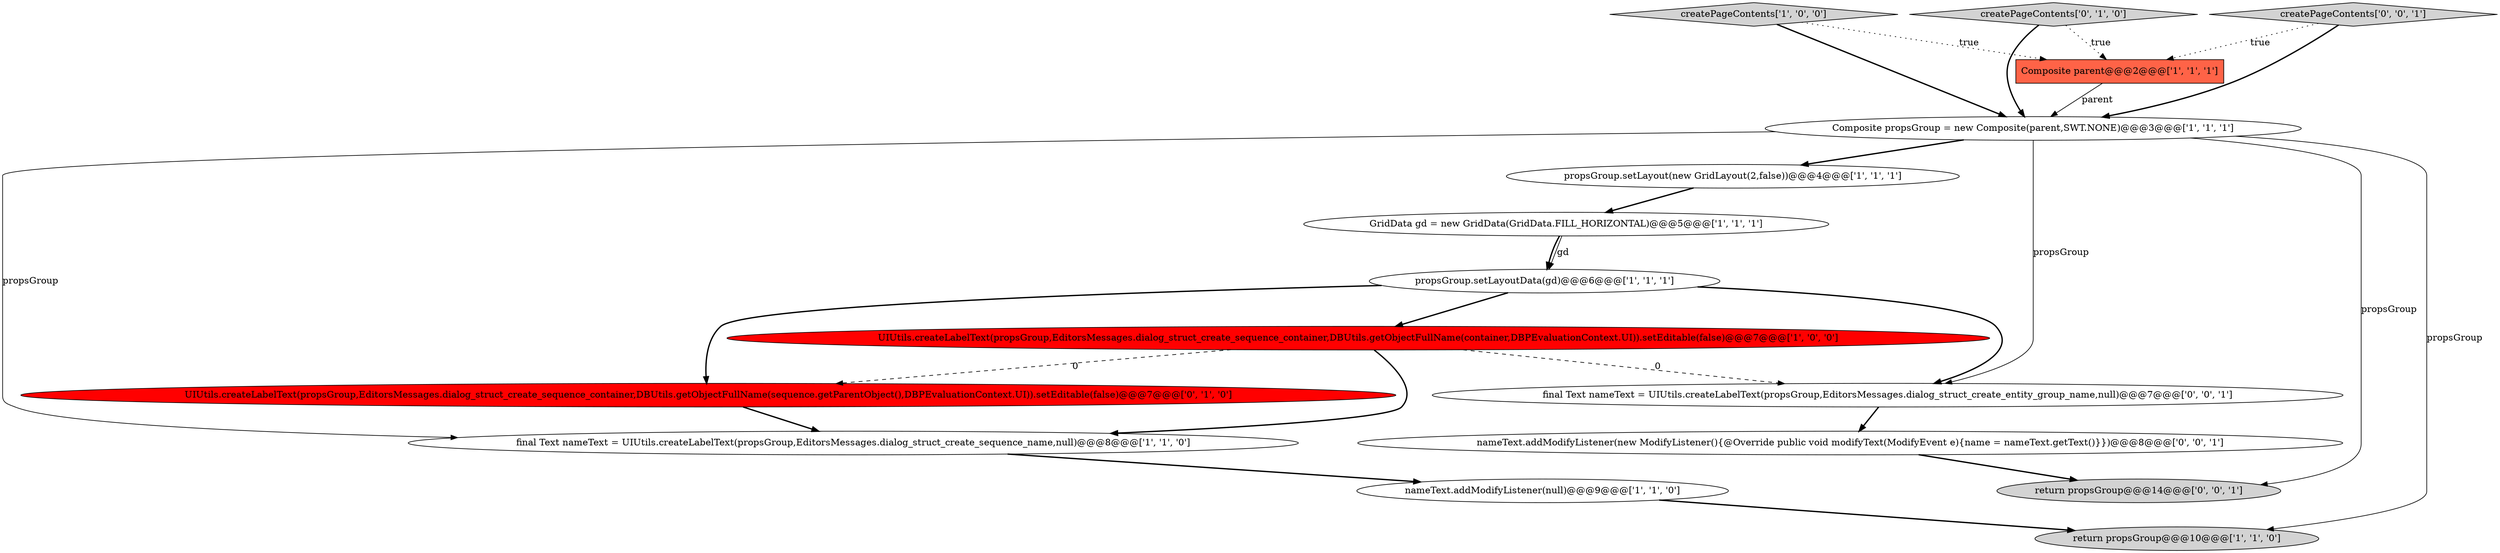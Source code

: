 digraph {
15 [style = filled, label = "nameText.addModifyListener(new ModifyListener(){@Override public void modifyText(ModifyEvent e){name = nameText.getText()}})@@@8@@@['0', '0', '1']", fillcolor = white, shape = ellipse image = "AAA0AAABBB3BBB"];
14 [style = filled, label = "return propsGroup@@@14@@@['0', '0', '1']", fillcolor = lightgray, shape = ellipse image = "AAA0AAABBB3BBB"];
7 [style = filled, label = "final Text nameText = UIUtils.createLabelText(propsGroup,EditorsMessages.dialog_struct_create_sequence_name,null)@@@8@@@['1', '1', '0']", fillcolor = white, shape = ellipse image = "AAA0AAABBB1BBB"];
3 [style = filled, label = "nameText.addModifyListener(null)@@@9@@@['1', '1', '0']", fillcolor = white, shape = ellipse image = "AAA0AAABBB1BBB"];
0 [style = filled, label = "Composite propsGroup = new Composite(parent,SWT.NONE)@@@3@@@['1', '1', '1']", fillcolor = white, shape = ellipse image = "AAA0AAABBB1BBB"];
5 [style = filled, label = "createPageContents['1', '0', '0']", fillcolor = lightgray, shape = diamond image = "AAA0AAABBB1BBB"];
1 [style = filled, label = "GridData gd = new GridData(GridData.FILL_HORIZONTAL)@@@5@@@['1', '1', '1']", fillcolor = white, shape = ellipse image = "AAA0AAABBB1BBB"];
9 [style = filled, label = "Composite parent@@@2@@@['1', '1', '1']", fillcolor = tomato, shape = box image = "AAA0AAABBB1BBB"];
10 [style = filled, label = "UIUtils.createLabelText(propsGroup,EditorsMessages.dialog_struct_create_sequence_container,DBUtils.getObjectFullName(sequence.getParentObject(),DBPEvaluationContext.UI)).setEditable(false)@@@7@@@['0', '1', '0']", fillcolor = red, shape = ellipse image = "AAA1AAABBB2BBB"];
4 [style = filled, label = "return propsGroup@@@10@@@['1', '1', '0']", fillcolor = lightgray, shape = ellipse image = "AAA0AAABBB1BBB"];
11 [style = filled, label = "createPageContents['0', '1', '0']", fillcolor = lightgray, shape = diamond image = "AAA0AAABBB2BBB"];
2 [style = filled, label = "propsGroup.setLayoutData(gd)@@@6@@@['1', '1', '1']", fillcolor = white, shape = ellipse image = "AAA0AAABBB1BBB"];
6 [style = filled, label = "propsGroup.setLayout(new GridLayout(2,false))@@@4@@@['1', '1', '1']", fillcolor = white, shape = ellipse image = "AAA0AAABBB1BBB"];
13 [style = filled, label = "createPageContents['0', '0', '1']", fillcolor = lightgray, shape = diamond image = "AAA0AAABBB3BBB"];
12 [style = filled, label = "final Text nameText = UIUtils.createLabelText(propsGroup,EditorsMessages.dialog_struct_create_entity_group_name,null)@@@7@@@['0', '0', '1']", fillcolor = white, shape = ellipse image = "AAA0AAABBB3BBB"];
8 [style = filled, label = "UIUtils.createLabelText(propsGroup,EditorsMessages.dialog_struct_create_sequence_container,DBUtils.getObjectFullName(container,DBPEvaluationContext.UI)).setEditable(false)@@@7@@@['1', '0', '0']", fillcolor = red, shape = ellipse image = "AAA1AAABBB1BBB"];
8->10 [style = dashed, label="0"];
15->14 [style = bold, label=""];
0->6 [style = bold, label=""];
0->4 [style = solid, label="propsGroup"];
12->15 [style = bold, label=""];
8->12 [style = dashed, label="0"];
11->9 [style = dotted, label="true"];
2->10 [style = bold, label=""];
1->2 [style = solid, label="gd"];
3->4 [style = bold, label=""];
10->7 [style = bold, label=""];
7->3 [style = bold, label=""];
2->12 [style = bold, label=""];
8->7 [style = bold, label=""];
6->1 [style = bold, label=""];
11->0 [style = bold, label=""];
5->0 [style = bold, label=""];
0->14 [style = solid, label="propsGroup"];
5->9 [style = dotted, label="true"];
1->2 [style = bold, label=""];
9->0 [style = solid, label="parent"];
0->7 [style = solid, label="propsGroup"];
0->12 [style = solid, label="propsGroup"];
2->8 [style = bold, label=""];
13->0 [style = bold, label=""];
13->9 [style = dotted, label="true"];
}
